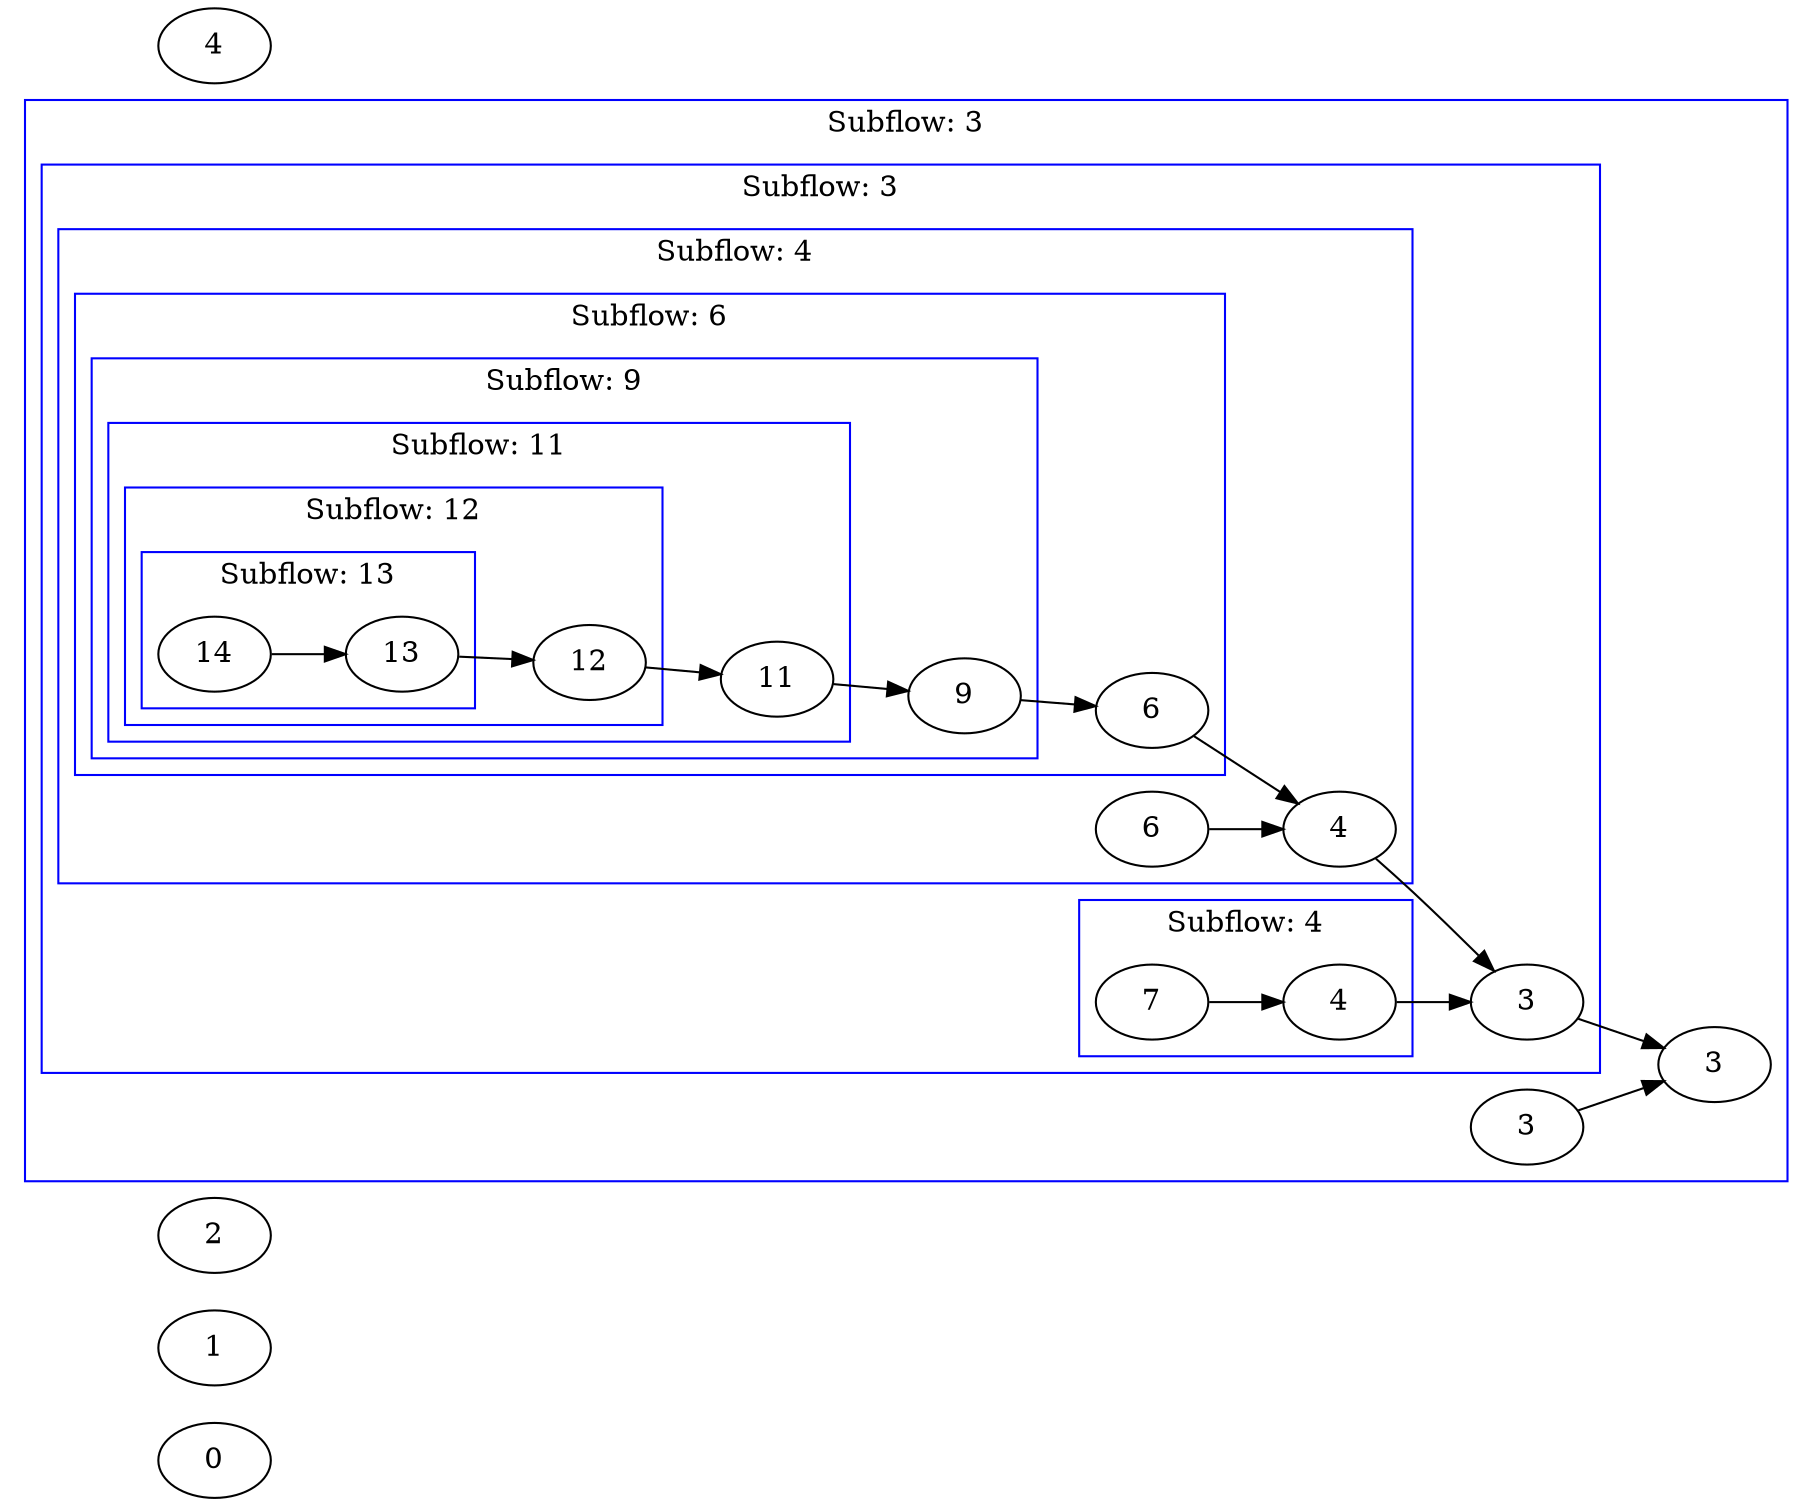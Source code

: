 digraph Taskflow {
rankdir="LR"
p0x7fd36b804c70[label="0" ];
p0x7fd36b804a30[label="1" ];
p0x7fd36b804b50[label="2" ];
p0x7fd36b804d90[label="3" ];
subgraph cluster_p0x7fd36b804d90 {
label="Subflow: 3";
color=blue
p0x7fd36c005e90[label="3" ];
p0x7fd36c005e90 -> p0x7fd36b804d90;
subgraph cluster_p0x7fd36c005e90 {
label="Subflow: 3";
color=blue
p0x7fd36c005c50[label="4" ];
p0x7fd36c005c50 -> p0x7fd36c005e90;
subgraph cluster_p0x7fd36c005c50 {
label="Subflow: 4";
color=blue
p0x7fd36c005a10[label="6" ];
p0x7fd36c005a10 -> p0x7fd36c005c50;
subgraph cluster_p0x7fd36c005a10 {
label="Subflow: 6";
color=blue
p0x7fd36c005470[label="9" ];
p0x7fd36c005470 -> p0x7fd36c005a10;
subgraph cluster_p0x7fd36c005470 {
label="Subflow: 9";
color=blue
p0x7fd36c005590[label="11" ];
p0x7fd36c005590 -> p0x7fd36c005470;
subgraph cluster_p0x7fd36c005590 {
label="Subflow: 11";
color=blue
p0x7fd36c0057d0[label="12" ];
p0x7fd36c0057d0 -> p0x7fd36c005590;
subgraph cluster_p0x7fd36c0057d0 {
label="Subflow: 12";
color=blue
p0x7fd36c005350[label="13" ];
p0x7fd36c005350 -> p0x7fd36c0057d0;
subgraph cluster_p0x7fd36c005350 {
label="Subflow: 13";
color=blue
p0x7fd36c005230[label="14" ];
p0x7fd36c005230 -> p0x7fd36c005350;
}
}
}
}
}
p0x7fd36c0058f0[label="6" ];
p0x7fd36c0058f0 -> p0x7fd36c005c50;
}
p0x7fd36c005b30[label="4" ];
p0x7fd36c005b30 -> p0x7fd36c005e90;
subgraph cluster_p0x7fd36c005b30 {
label="Subflow: 4";
color=blue
p0x7fd36c0056b0[label="7" ];
p0x7fd36c0056b0 -> p0x7fd36c005b30;
}
}
p0x7fd36c005d70[label="3" ];
p0x7fd36c005d70 -> p0x7fd36b804d90;
}
p0x7fd36b804eb0[label="4" ];
}

